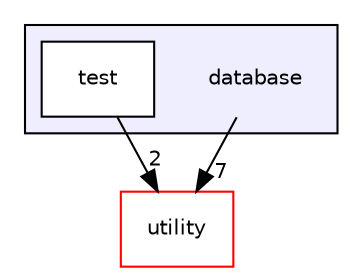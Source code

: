 digraph "database" {
  compound=true
  node [ fontsize="10", fontname="Helvetica"];
  edge [ labelfontsize="10", labelfontname="Helvetica"];
  subgraph clusterdir_f32c53f2c0f0ccaeb11076e30674d5f4 {
    graph [ bgcolor="#eeeeff", pencolor="black", label="" URL="dir_f32c53f2c0f0ccaeb11076e30674d5f4.html"];
    dir_f32c53f2c0f0ccaeb11076e30674d5f4 [shape=plaintext label="database"];
  dir_62df5661a5e31cc4d1ea247ecccba17b [shape=box label="test" fillcolor="white" style="filled" URL="dir_62df5661a5e31cc4d1ea247ecccba17b.html"];
  }
  dir_64e73385a8b7738563c26ce10415b58d [shape=box label="utility" fillcolor="white" style="filled" color="red" URL="dir_64e73385a8b7738563c26ce10415b58d.html"];
  dir_62df5661a5e31cc4d1ea247ecccba17b->dir_64e73385a8b7738563c26ce10415b58d [headlabel="2", labeldistance=1.5 headhref="dir_000002_000003.html"];
  dir_f32c53f2c0f0ccaeb11076e30674d5f4->dir_64e73385a8b7738563c26ce10415b58d [headlabel="7", labeldistance=1.5 headhref="dir_000000_000003.html"];
}
